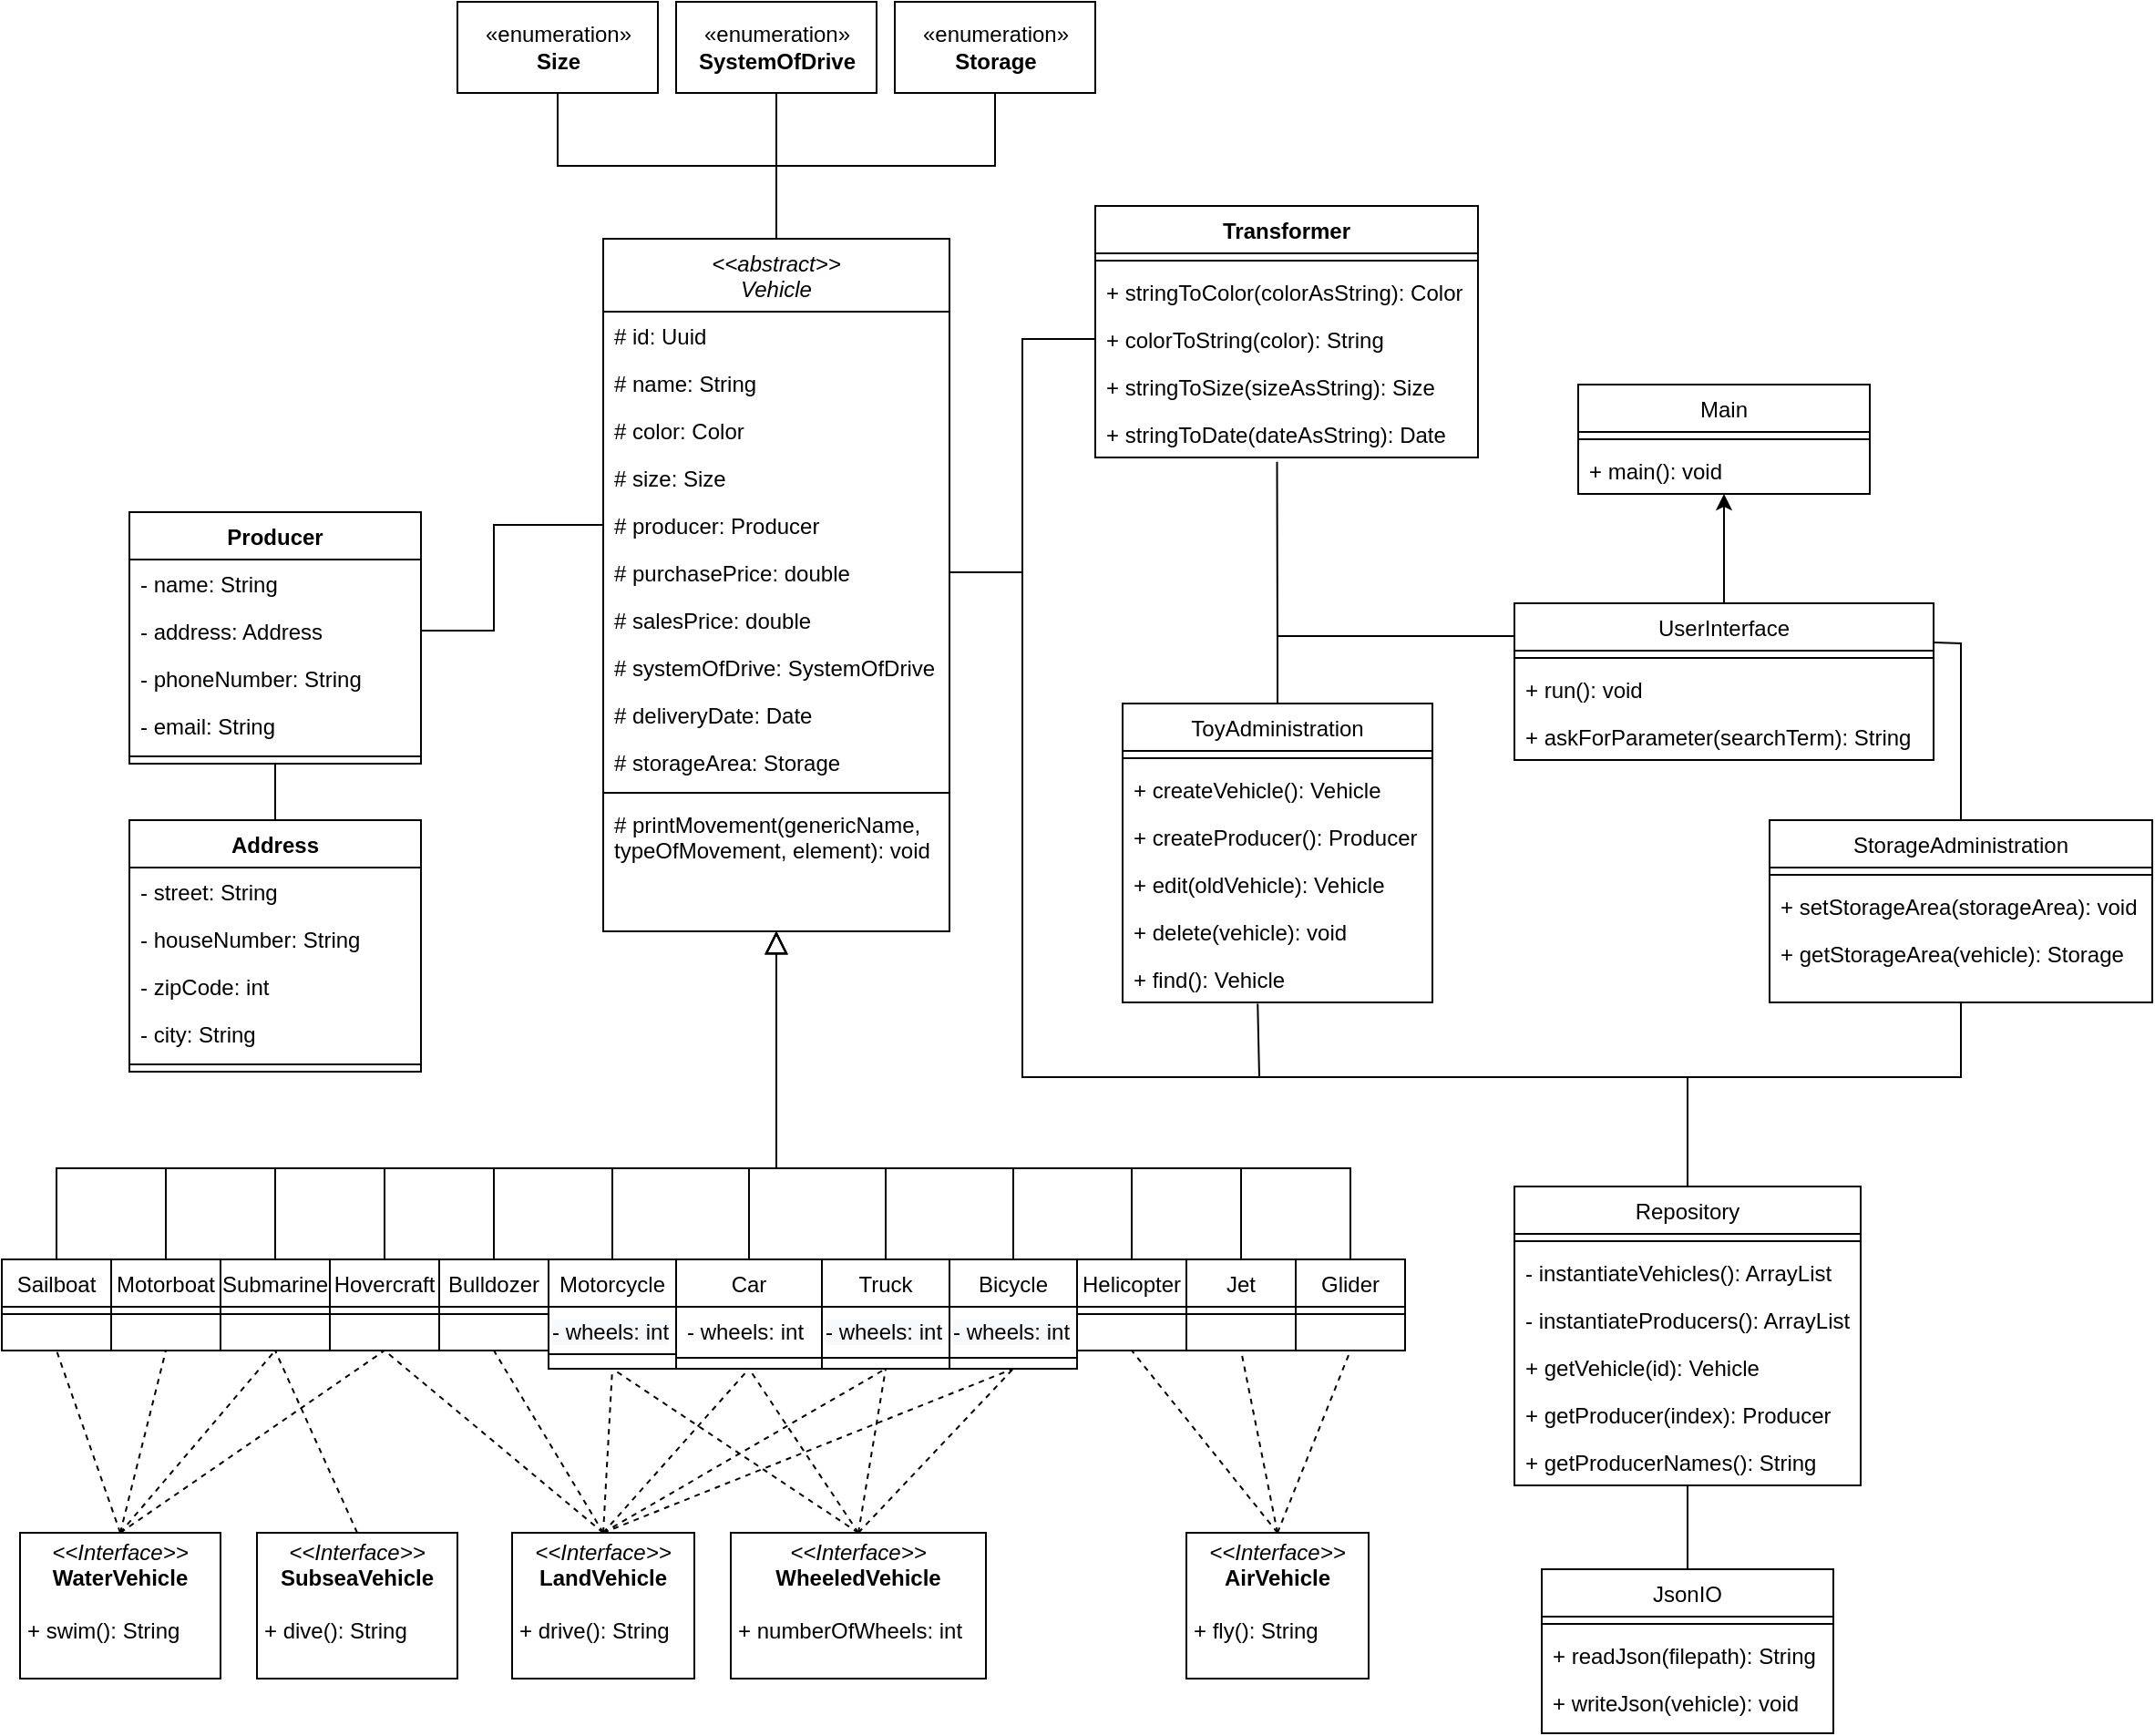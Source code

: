 <mxfile version="20.3.0" type="device"><diagram id="C5RBs43oDa-KdzZeNtuy" name="Page-1"><mxGraphModel dx="1598" dy="1638" grid="1" gridSize="10" guides="1" tooltips="1" connect="1" arrows="1" fold="1" page="1" pageScale="1" pageWidth="1169" pageHeight="827" background="none" math="0" shadow="0"><root><mxCell id="WIyWlLk6GJQsqaUBKTNV-0"/><mxCell id="WIyWlLk6GJQsqaUBKTNV-1" parent="WIyWlLk6GJQsqaUBKTNV-0"/><mxCell id="zkfFHV4jXpPFQw0GAbJ--0" value="&lt;&lt;abstract&gt;&gt;&#10;Vehicle" style="swimlane;fontStyle=2;align=center;verticalAlign=top;childLayout=stackLayout;horizontal=1;startSize=40;horizontalStack=0;resizeParent=1;resizeLast=0;collapsible=1;marginBottom=0;rounded=0;shadow=0;strokeWidth=1;" parent="WIyWlLk6GJQsqaUBKTNV-1" vertex="1"><mxGeometry x="330" y="-120" width="190" height="380" as="geometry"><mxRectangle x="230" y="140" width="160" height="26" as="alternateBounds"/></mxGeometry></mxCell><mxCell id="zkfFHV4jXpPFQw0GAbJ--1" value="# id: Uuid" style="text;align=left;verticalAlign=top;spacingLeft=4;spacingRight=4;overflow=hidden;rotatable=0;points=[[0,0.5],[1,0.5]];portConstraint=eastwest;" parent="zkfFHV4jXpPFQw0GAbJ--0" vertex="1"><mxGeometry y="40" width="190" height="26" as="geometry"/></mxCell><mxCell id="zkfFHV4jXpPFQw0GAbJ--2" value="# name: String" style="text;align=left;verticalAlign=top;spacingLeft=4;spacingRight=4;overflow=hidden;rotatable=0;points=[[0,0.5],[1,0.5]];portConstraint=eastwest;rounded=0;shadow=0;html=0;" parent="zkfFHV4jXpPFQw0GAbJ--0" vertex="1"><mxGeometry y="66" width="190" height="26" as="geometry"/></mxCell><mxCell id="zkfFHV4jXpPFQw0GAbJ--3" value="# color: Color" style="text;align=left;verticalAlign=top;spacingLeft=4;spacingRight=4;overflow=hidden;rotatable=0;points=[[0,0.5],[1,0.5]];portConstraint=eastwest;rounded=0;shadow=0;html=0;" parent="zkfFHV4jXpPFQw0GAbJ--0" vertex="1"><mxGeometry y="92" width="190" height="26" as="geometry"/></mxCell><mxCell id="8OwwQcDGxxuHu0aGIDYA-7" value="# size: Size" style="text;align=left;verticalAlign=top;spacingLeft=4;spacingRight=4;overflow=hidden;rotatable=0;points=[[0,0.5],[1,0.5]];portConstraint=eastwest;rounded=0;shadow=0;html=0;" parent="zkfFHV4jXpPFQw0GAbJ--0" vertex="1"><mxGeometry y="118" width="190" height="26" as="geometry"/></mxCell><mxCell id="8OwwQcDGxxuHu0aGIDYA-8" value="# producer: Producer" style="text;align=left;verticalAlign=top;spacingLeft=4;spacingRight=4;overflow=hidden;rotatable=0;points=[[0,0.5],[1,0.5]];portConstraint=eastwest;rounded=0;shadow=0;html=0;" parent="zkfFHV4jXpPFQw0GAbJ--0" vertex="1"><mxGeometry y="144" width="190" height="26" as="geometry"/></mxCell><mxCell id="8OwwQcDGxxuHu0aGIDYA-9" value="# purchasePrice: double" style="text;align=left;verticalAlign=top;spacingLeft=4;spacingRight=4;overflow=hidden;rotatable=0;points=[[0,0.5],[1,0.5]];portConstraint=eastwest;rounded=0;shadow=0;html=0;" parent="zkfFHV4jXpPFQw0GAbJ--0" vertex="1"><mxGeometry y="170" width="190" height="26" as="geometry"/></mxCell><mxCell id="8OwwQcDGxxuHu0aGIDYA-0" value="# salesPrice: double" style="text;align=left;verticalAlign=top;spacingLeft=4;spacingRight=4;overflow=hidden;rotatable=0;points=[[0,0.5],[1,0.5]];portConstraint=eastwest;rounded=0;shadow=0;html=0;" parent="zkfFHV4jXpPFQw0GAbJ--0" vertex="1"><mxGeometry y="196" width="190" height="26" as="geometry"/></mxCell><mxCell id="8OwwQcDGxxuHu0aGIDYA-11" value="# systemOfDrive: SystemOfDrive" style="text;align=left;verticalAlign=top;spacingLeft=4;spacingRight=4;overflow=hidden;rotatable=0;points=[[0,0.5],[1,0.5]];portConstraint=eastwest;rounded=0;shadow=0;html=0;" parent="zkfFHV4jXpPFQw0GAbJ--0" vertex="1"><mxGeometry y="222" width="190" height="26" as="geometry"/></mxCell><mxCell id="8OwwQcDGxxuHu0aGIDYA-10" value="# deliveryDate: Date" style="text;align=left;verticalAlign=top;spacingLeft=4;spacingRight=4;overflow=hidden;rotatable=0;points=[[0,0.5],[1,0.5]];portConstraint=eastwest;rounded=0;shadow=0;html=0;" parent="zkfFHV4jXpPFQw0GAbJ--0" vertex="1"><mxGeometry y="248" width="190" height="26" as="geometry"/></mxCell><mxCell id="8OwwQcDGxxuHu0aGIDYA-12" value="# storageArea: Storage" style="text;align=left;verticalAlign=top;spacingLeft=4;spacingRight=4;overflow=hidden;rotatable=0;points=[[0,0.5],[1,0.5]];portConstraint=eastwest;rounded=0;shadow=0;html=0;" parent="zkfFHV4jXpPFQw0GAbJ--0" vertex="1"><mxGeometry y="274" width="190" height="26" as="geometry"/></mxCell><mxCell id="zkfFHV4jXpPFQw0GAbJ--4" value="" style="line;html=1;strokeWidth=1;align=left;verticalAlign=middle;spacingTop=-1;spacingLeft=3;spacingRight=3;rotatable=0;labelPosition=right;points=[];portConstraint=eastwest;" parent="zkfFHV4jXpPFQw0GAbJ--0" vertex="1"><mxGeometry y="300" width="190" height="8" as="geometry"/></mxCell><mxCell id="8OwwQcDGxxuHu0aGIDYA-20" value="# printMovement(genericName, &#10;typeOfMovement, element): void" style="text;align=left;verticalAlign=top;spacingLeft=4;spacingRight=4;overflow=hidden;rotatable=0;points=[[0,0.5],[1,0.5]];portConstraint=eastwest;" parent="zkfFHV4jXpPFQw0GAbJ--0" vertex="1"><mxGeometry y="308" width="190" height="42" as="geometry"/></mxCell><mxCell id="zkfFHV4jXpPFQw0GAbJ--6" value="Sailboat" style="swimlane;fontStyle=0;align=center;verticalAlign=top;childLayout=stackLayout;horizontal=1;startSize=26;horizontalStack=0;resizeParent=1;resizeLast=0;collapsible=1;marginBottom=0;rounded=0;shadow=0;strokeWidth=1;" parent="WIyWlLk6GJQsqaUBKTNV-1" vertex="1"><mxGeometry y="440" width="60" height="50" as="geometry"><mxRectangle x="130" y="380" width="160" height="26" as="alternateBounds"/></mxGeometry></mxCell><mxCell id="zkfFHV4jXpPFQw0GAbJ--9" value="" style="line;html=1;strokeWidth=1;align=left;verticalAlign=middle;spacingTop=-1;spacingLeft=3;spacingRight=3;rotatable=0;labelPosition=right;points=[];portConstraint=eastwest;" parent="zkfFHV4jXpPFQw0GAbJ--6" vertex="1"><mxGeometry y="26" width="60" height="8" as="geometry"/></mxCell><mxCell id="zkfFHV4jXpPFQw0GAbJ--12" value="" style="endArrow=block;endSize=10;endFill=0;shadow=0;strokeWidth=1;rounded=0;edgeStyle=elbowEdgeStyle;elbow=vertical;entryX=0.5;entryY=1;entryDx=0;entryDy=0;" parent="WIyWlLk6GJQsqaUBKTNV-1" source="zkfFHV4jXpPFQw0GAbJ--6" target="zkfFHV4jXpPFQw0GAbJ--0" edge="1"><mxGeometry width="160" relative="1" as="geometry"><mxPoint x="200" y="203" as="sourcePoint"/><mxPoint x="200" y="203" as="targetPoint"/><Array as="points"><mxPoint x="410" y="390"/></Array></mxGeometry></mxCell><mxCell id="zkfFHV4jXpPFQw0GAbJ--13" value="Bulldozer" style="swimlane;fontStyle=0;align=center;verticalAlign=top;childLayout=stackLayout;horizontal=1;startSize=26;horizontalStack=0;resizeParent=1;resizeLast=0;collapsible=1;marginBottom=0;rounded=0;shadow=0;strokeWidth=1;" parent="WIyWlLk6GJQsqaUBKTNV-1" vertex="1"><mxGeometry x="240" y="440" width="60" height="50" as="geometry"><mxRectangle x="340" y="380" width="170" height="26" as="alternateBounds"/></mxGeometry></mxCell><mxCell id="zkfFHV4jXpPFQw0GAbJ--15" value="" style="line;html=1;strokeWidth=1;align=left;verticalAlign=middle;spacingTop=-1;spacingLeft=3;spacingRight=3;rotatable=0;labelPosition=right;points=[];portConstraint=eastwest;" parent="zkfFHV4jXpPFQw0GAbJ--13" vertex="1"><mxGeometry y="26" width="60" height="8" as="geometry"/></mxCell><mxCell id="zkfFHV4jXpPFQw0GAbJ--16" value="" style="endArrow=block;endSize=10;endFill=0;shadow=0;strokeWidth=1;rounded=0;edgeStyle=elbowEdgeStyle;elbow=vertical;entryX=0.5;entryY=1;entryDx=0;entryDy=0;" parent="WIyWlLk6GJQsqaUBKTNV-1" source="zkfFHV4jXpPFQw0GAbJ--13" target="zkfFHV4jXpPFQw0GAbJ--0" edge="1"><mxGeometry width="160" relative="1" as="geometry"><mxPoint x="210" y="373" as="sourcePoint"/><mxPoint x="310" y="271" as="targetPoint"/><Array as="points"><mxPoint x="350" y="390"/></Array></mxGeometry></mxCell><mxCell id="8OwwQcDGxxuHu0aGIDYA-53" style="edgeStyle=orthogonalEdgeStyle;rounded=0;orthogonalLoop=1;jettySize=auto;html=1;exitX=0.5;exitY=0;exitDx=0;exitDy=0;entryX=0.5;entryY=1;entryDx=0;entryDy=0;" parent="WIyWlLk6GJQsqaUBKTNV-1" source="zkfFHV4jXpPFQw0GAbJ--17" target="8OwwQcDGxxuHu0aGIDYA-50" edge="1"><mxGeometry relative="1" as="geometry"/></mxCell><mxCell id="zkfFHV4jXpPFQw0GAbJ--17" value="UserInterface" style="swimlane;fontStyle=0;align=center;verticalAlign=top;childLayout=stackLayout;horizontal=1;startSize=26;horizontalStack=0;resizeParent=1;resizeLast=0;collapsible=1;marginBottom=0;rounded=0;shadow=0;strokeWidth=1;" parent="WIyWlLk6GJQsqaUBKTNV-1" vertex="1"><mxGeometry x="830" y="80" width="230" height="86" as="geometry"><mxRectangle x="550" y="140" width="160" height="26" as="alternateBounds"/></mxGeometry></mxCell><mxCell id="zkfFHV4jXpPFQw0GAbJ--23" value="" style="line;html=1;strokeWidth=1;align=left;verticalAlign=middle;spacingTop=-1;spacingLeft=3;spacingRight=3;rotatable=0;labelPosition=right;points=[];portConstraint=eastwest;" parent="zkfFHV4jXpPFQw0GAbJ--17" vertex="1"><mxGeometry y="26" width="230" height="8" as="geometry"/></mxCell><mxCell id="zkfFHV4jXpPFQw0GAbJ--24" value="+ run(): void" style="text;align=left;verticalAlign=top;spacingLeft=4;spacingRight=4;overflow=hidden;rotatable=0;points=[[0,0.5],[1,0.5]];portConstraint=eastwest;" parent="zkfFHV4jXpPFQw0GAbJ--17" vertex="1"><mxGeometry y="34" width="230" height="26" as="geometry"/></mxCell><mxCell id="tsIYoBF6M5e3HYt9Epcb-39" value="+ askForParameter(searchTerm): String" style="text;align=left;verticalAlign=top;spacingLeft=4;spacingRight=4;overflow=hidden;rotatable=0;points=[[0,0.5],[1,0.5]];portConstraint=eastwest;" vertex="1" parent="zkfFHV4jXpPFQw0GAbJ--17"><mxGeometry y="60" width="230" height="26" as="geometry"/></mxCell><mxCell id="8OwwQcDGxxuHu0aGIDYA-1" value="Helicopter" style="swimlane;fontStyle=0;align=center;verticalAlign=top;childLayout=stackLayout;horizontal=1;startSize=26;horizontalStack=0;resizeParent=1;resizeLast=0;collapsible=1;marginBottom=0;rounded=0;shadow=0;strokeWidth=1;" parent="WIyWlLk6GJQsqaUBKTNV-1" vertex="1"><mxGeometry x="590" y="440" width="60" height="50" as="geometry"><mxRectangle x="340" y="380" width="170" height="26" as="alternateBounds"/></mxGeometry></mxCell><mxCell id="8OwwQcDGxxuHu0aGIDYA-3" value="" style="line;html=1;strokeWidth=1;align=left;verticalAlign=middle;spacingTop=-1;spacingLeft=3;spacingRight=3;rotatable=0;labelPosition=right;points=[];portConstraint=eastwest;" parent="8OwwQcDGxxuHu0aGIDYA-1" vertex="1"><mxGeometry y="26" width="60" height="8" as="geometry"/></mxCell><mxCell id="8OwwQcDGxxuHu0aGIDYA-4" value="" style="endArrow=block;endSize=10;endFill=0;shadow=0;strokeWidth=1;rounded=0;edgeStyle=elbowEdgeStyle;elbow=vertical;exitX=0.5;exitY=0;exitDx=0;exitDy=0;entryX=0.5;entryY=1;entryDx=0;entryDy=0;" parent="WIyWlLk6GJQsqaUBKTNV-1" source="8OwwQcDGxxuHu0aGIDYA-1" target="zkfFHV4jXpPFQw0GAbJ--0" edge="1"><mxGeometry width="160" relative="1" as="geometry"><mxPoint x="320" y="354" as="sourcePoint"/><mxPoint x="520" y="310" as="targetPoint"/><Array as="points"><mxPoint x="530" y="390"/><mxPoint x="510" y="340"/><mxPoint x="410" y="340"/></Array></mxGeometry></mxCell><mxCell id="8OwwQcDGxxuHu0aGIDYA-25" value="ToyAdministration" style="swimlane;fontStyle=0;align=center;verticalAlign=top;childLayout=stackLayout;horizontal=1;startSize=26;horizontalStack=0;resizeParent=1;resizeLast=0;collapsible=1;marginBottom=0;rounded=0;shadow=0;strokeWidth=1;" parent="WIyWlLk6GJQsqaUBKTNV-1" vertex="1"><mxGeometry x="615" y="135" width="170" height="164" as="geometry"><mxRectangle x="550" y="140" width="160" height="26" as="alternateBounds"/></mxGeometry></mxCell><mxCell id="8OwwQcDGxxuHu0aGIDYA-26" value="" style="line;html=1;strokeWidth=1;align=left;verticalAlign=middle;spacingTop=-1;spacingLeft=3;spacingRight=3;rotatable=0;labelPosition=right;points=[];portConstraint=eastwest;" parent="8OwwQcDGxxuHu0aGIDYA-25" vertex="1"><mxGeometry y="26" width="170" height="8" as="geometry"/></mxCell><mxCell id="8OwwQcDGxxuHu0aGIDYA-27" value="+ createVehicle(): Vehicle" style="text;align=left;verticalAlign=top;spacingLeft=4;spacingRight=4;overflow=hidden;rotatable=0;points=[[0,0.5],[1,0.5]];portConstraint=eastwest;" parent="8OwwQcDGxxuHu0aGIDYA-25" vertex="1"><mxGeometry y="34" width="170" height="26" as="geometry"/></mxCell><mxCell id="tsIYoBF6M5e3HYt9Epcb-20" value="+ createProducer(): Producer" style="text;align=left;verticalAlign=top;spacingLeft=4;spacingRight=4;overflow=hidden;rotatable=0;points=[[0,0.5],[1,0.5]];portConstraint=eastwest;" vertex="1" parent="8OwwQcDGxxuHu0aGIDYA-25"><mxGeometry y="60" width="170" height="26" as="geometry"/></mxCell><mxCell id="8OwwQcDGxxuHu0aGIDYA-31" value="+ edit(oldVehicle): Vehicle" style="text;align=left;verticalAlign=top;spacingLeft=4;spacingRight=4;overflow=hidden;rotatable=0;points=[[0,0.5],[1,0.5]];portConstraint=eastwest;" parent="8OwwQcDGxxuHu0aGIDYA-25" vertex="1"><mxGeometry y="86" width="170" height="26" as="geometry"/></mxCell><mxCell id="8OwwQcDGxxuHu0aGIDYA-32" value="+ delete(vehicle): void" style="text;align=left;verticalAlign=top;spacingLeft=4;spacingRight=4;overflow=hidden;rotatable=0;points=[[0,0.5],[1,0.5]];portConstraint=eastwest;" parent="8OwwQcDGxxuHu0aGIDYA-25" vertex="1"><mxGeometry y="112" width="170" height="26" as="geometry"/></mxCell><mxCell id="8OwwQcDGxxuHu0aGIDYA-33" value="+ find(): Vehicle" style="text;align=left;verticalAlign=top;spacingLeft=4;spacingRight=4;overflow=hidden;rotatable=0;points=[[0,0.5],[1,0.5]];portConstraint=eastwest;" parent="8OwwQcDGxxuHu0aGIDYA-25" vertex="1"><mxGeometry y="138" width="170" height="26" as="geometry"/></mxCell><mxCell id="8OwwQcDGxxuHu0aGIDYA-28" value="StorageAdministration" style="swimlane;fontStyle=0;align=center;verticalAlign=top;childLayout=stackLayout;horizontal=1;startSize=26;horizontalStack=0;resizeParent=1;resizeLast=0;collapsible=1;marginBottom=0;rounded=0;shadow=0;strokeWidth=1;" parent="WIyWlLk6GJQsqaUBKTNV-1" vertex="1"><mxGeometry x="970" y="199" width="210" height="100" as="geometry"><mxRectangle x="550" y="140" width="160" height="26" as="alternateBounds"/></mxGeometry></mxCell><mxCell id="8OwwQcDGxxuHu0aGIDYA-29" value="" style="line;html=1;strokeWidth=1;align=left;verticalAlign=middle;spacingTop=-1;spacingLeft=3;spacingRight=3;rotatable=0;labelPosition=right;points=[];portConstraint=eastwest;" parent="8OwwQcDGxxuHu0aGIDYA-28" vertex="1"><mxGeometry y="26" width="210" height="8" as="geometry"/></mxCell><mxCell id="8OwwQcDGxxuHu0aGIDYA-30" value="+ setStorageArea(storageArea): void" style="text;align=left;verticalAlign=top;spacingLeft=4;spacingRight=4;overflow=hidden;rotatable=0;points=[[0,0.5],[1,0.5]];portConstraint=eastwest;" parent="8OwwQcDGxxuHu0aGIDYA-28" vertex="1"><mxGeometry y="34" width="210" height="26" as="geometry"/></mxCell><mxCell id="8OwwQcDGxxuHu0aGIDYA-34" value="+ getStorageArea(vehicle): Storage" style="text;align=left;verticalAlign=top;spacingLeft=4;spacingRight=4;overflow=hidden;rotatable=0;points=[[0,0.5],[1,0.5]];portConstraint=eastwest;" parent="8OwwQcDGxxuHu0aGIDYA-28" vertex="1"><mxGeometry y="60" width="210" height="26" as="geometry"/></mxCell><mxCell id="8OwwQcDGxxuHu0aGIDYA-35" value="" style="endArrow=none;html=1;rounded=0;exitX=0.5;exitY=0;exitDx=0;exitDy=0;" parent="WIyWlLk6GJQsqaUBKTNV-1" source="8OwwQcDGxxuHu0aGIDYA-25" edge="1"><mxGeometry width="50" height="50" relative="1" as="geometry"><mxPoint x="710" y="100" as="sourcePoint"/><mxPoint x="830" y="98" as="targetPoint"/><Array as="points"><mxPoint x="700" y="98"/><mxPoint x="760" y="98"/></Array></mxGeometry></mxCell><mxCell id="8OwwQcDGxxuHu0aGIDYA-36" value="" style="endArrow=none;html=1;rounded=0;exitX=1;exitY=0.25;exitDx=0;exitDy=0;entryX=0.5;entryY=0;entryDx=0;entryDy=0;" parent="WIyWlLk6GJQsqaUBKTNV-1" source="zkfFHV4jXpPFQw0GAbJ--17" target="8OwwQcDGxxuHu0aGIDYA-28" edge="1"><mxGeometry width="50" height="50" relative="1" as="geometry"><mxPoint x="1020" y="80" as="sourcePoint"/><mxPoint x="1070" y="40" as="targetPoint"/><Array as="points"><mxPoint x="1075" y="102"/></Array></mxGeometry></mxCell><mxCell id="8OwwQcDGxxuHu0aGIDYA-37" value="" style="endArrow=none;html=1;rounded=0;entryX=0.436;entryY=1.03;entryDx=0;entryDy=0;entryPerimeter=0;exitX=1;exitY=0.5;exitDx=0;exitDy=0;" parent="WIyWlLk6GJQsqaUBKTNV-1" source="8OwwQcDGxxuHu0aGIDYA-9" target="8OwwQcDGxxuHu0aGIDYA-33" edge="1"><mxGeometry width="50" height="50" relative="1" as="geometry"><mxPoint x="560" y="340" as="sourcePoint"/><mxPoint x="700" y="330" as="targetPoint"/><Array as="points"><mxPoint x="560" y="63"/><mxPoint x="560" y="200"/><mxPoint x="560" y="340"/><mxPoint x="690" y="340"/></Array></mxGeometry></mxCell><mxCell id="8OwwQcDGxxuHu0aGIDYA-38" value="" style="endArrow=none;html=1;rounded=0;entryX=0.5;entryY=1;entryDx=0;entryDy=0;" parent="WIyWlLk6GJQsqaUBKTNV-1" target="8OwwQcDGxxuHu0aGIDYA-28" edge="1"><mxGeometry width="50" height="50" relative="1" as="geometry"><mxPoint x="690" y="340" as="sourcePoint"/><mxPoint x="1030" y="300" as="targetPoint"/><Array as="points"><mxPoint x="1075" y="340"/></Array></mxGeometry></mxCell><mxCell id="8OwwQcDGxxuHu0aGIDYA-39" value="JsonIO" style="swimlane;fontStyle=0;align=center;verticalAlign=top;childLayout=stackLayout;horizontal=1;startSize=26;horizontalStack=0;resizeParent=1;resizeLast=0;collapsible=1;marginBottom=0;rounded=0;shadow=0;strokeWidth=1;" parent="WIyWlLk6GJQsqaUBKTNV-1" vertex="1"><mxGeometry x="845" y="610" width="160" height="90" as="geometry"><mxRectangle x="550" y="140" width="160" height="26" as="alternateBounds"/></mxGeometry></mxCell><mxCell id="8OwwQcDGxxuHu0aGIDYA-40" value="" style="line;html=1;strokeWidth=1;align=left;verticalAlign=middle;spacingTop=-1;spacingLeft=3;spacingRight=3;rotatable=0;labelPosition=right;points=[];portConstraint=eastwest;" parent="8OwwQcDGxxuHu0aGIDYA-39" vertex="1"><mxGeometry y="26" width="160" height="8" as="geometry"/></mxCell><mxCell id="8OwwQcDGxxuHu0aGIDYA-41" value="+ readJson(filepath): String" style="text;align=left;verticalAlign=top;spacingLeft=4;spacingRight=4;overflow=hidden;rotatable=0;points=[[0,0.5],[1,0.5]];portConstraint=eastwest;" parent="8OwwQcDGxxuHu0aGIDYA-39" vertex="1"><mxGeometry y="34" width="160" height="26" as="geometry"/></mxCell><mxCell id="8OwwQcDGxxuHu0aGIDYA-42" value="+ writeJson(vehicle): void" style="text;align=left;verticalAlign=top;spacingLeft=4;spacingRight=4;overflow=hidden;rotatable=0;points=[[0,0.5],[1,0.5]];portConstraint=eastwest;" parent="8OwwQcDGxxuHu0aGIDYA-39" vertex="1"><mxGeometry y="60" width="160" height="26" as="geometry"/></mxCell><mxCell id="8OwwQcDGxxuHu0aGIDYA-46" value="Repository" style="swimlane;fontStyle=0;align=center;verticalAlign=top;childLayout=stackLayout;horizontal=1;startSize=26;horizontalStack=0;resizeParent=1;resizeLast=0;collapsible=1;marginBottom=0;rounded=0;shadow=0;strokeWidth=1;" parent="WIyWlLk6GJQsqaUBKTNV-1" vertex="1"><mxGeometry x="830" y="400" width="190" height="164" as="geometry"><mxRectangle x="550" y="140" width="160" height="26" as="alternateBounds"/></mxGeometry></mxCell><mxCell id="8OwwQcDGxxuHu0aGIDYA-47" value="" style="line;html=1;strokeWidth=1;align=left;verticalAlign=middle;spacingTop=-1;spacingLeft=3;spacingRight=3;rotatable=0;labelPosition=right;points=[];portConstraint=eastwest;" parent="8OwwQcDGxxuHu0aGIDYA-46" vertex="1"><mxGeometry y="26" width="190" height="8" as="geometry"/></mxCell><mxCell id="8OwwQcDGxxuHu0aGIDYA-48" value="- instantiateVehicles(): ArrayList" style="text;align=left;verticalAlign=top;spacingLeft=4;spacingRight=4;overflow=hidden;rotatable=0;points=[[0,0.5],[1,0.5]];portConstraint=eastwest;" parent="8OwwQcDGxxuHu0aGIDYA-46" vertex="1"><mxGeometry y="34" width="190" height="26" as="geometry"/></mxCell><mxCell id="8OwwQcDGxxuHu0aGIDYA-49" value="- instantiateProducers(): ArrayList" style="text;align=left;verticalAlign=top;spacingLeft=4;spacingRight=4;overflow=hidden;rotatable=0;points=[[0,0.5],[1,0.5]];portConstraint=eastwest;" parent="8OwwQcDGxxuHu0aGIDYA-46" vertex="1"><mxGeometry y="60" width="190" height="26" as="geometry"/></mxCell><mxCell id="tsIYoBF6M5e3HYt9Epcb-42" value="+ getVehicle(id): Vehicle" style="text;align=left;verticalAlign=top;spacingLeft=4;spacingRight=4;overflow=hidden;rotatable=0;points=[[0,0.5],[1,0.5]];portConstraint=eastwest;" vertex="1" parent="8OwwQcDGxxuHu0aGIDYA-46"><mxGeometry y="86" width="190" height="26" as="geometry"/></mxCell><mxCell id="tsIYoBF6M5e3HYt9Epcb-41" value="+ getProducer(index): Producer" style="text;align=left;verticalAlign=top;spacingLeft=4;spacingRight=4;overflow=hidden;rotatable=0;points=[[0,0.5],[1,0.5]];portConstraint=eastwest;" vertex="1" parent="8OwwQcDGxxuHu0aGIDYA-46"><mxGeometry y="112" width="190" height="26" as="geometry"/></mxCell><mxCell id="tsIYoBF6M5e3HYt9Epcb-43" value="+ getProducerNames(): String" style="text;align=left;verticalAlign=top;spacingLeft=4;spacingRight=4;overflow=hidden;rotatable=0;points=[[0,0.5],[1,0.5]];portConstraint=eastwest;" vertex="1" parent="8OwwQcDGxxuHu0aGIDYA-46"><mxGeometry y="138" width="190" height="26" as="geometry"/></mxCell><mxCell id="8OwwQcDGxxuHu0aGIDYA-50" value="Main" style="swimlane;fontStyle=0;align=center;verticalAlign=top;childLayout=stackLayout;horizontal=1;startSize=26;horizontalStack=0;resizeParent=1;resizeLast=0;collapsible=1;marginBottom=0;rounded=0;shadow=0;strokeWidth=1;" parent="WIyWlLk6GJQsqaUBKTNV-1" vertex="1"><mxGeometry x="865" y="-40" width="160" height="60" as="geometry"><mxRectangle x="550" y="140" width="160" height="26" as="alternateBounds"/></mxGeometry></mxCell><mxCell id="8OwwQcDGxxuHu0aGIDYA-51" value="" style="line;html=1;strokeWidth=1;align=left;verticalAlign=middle;spacingTop=-1;spacingLeft=3;spacingRight=3;rotatable=0;labelPosition=right;points=[];portConstraint=eastwest;" parent="8OwwQcDGxxuHu0aGIDYA-50" vertex="1"><mxGeometry y="26" width="160" height="8" as="geometry"/></mxCell><mxCell id="8OwwQcDGxxuHu0aGIDYA-52" value="+ main(): void" style="text;align=left;verticalAlign=top;spacingLeft=4;spacingRight=4;overflow=hidden;rotatable=0;points=[[0,0.5],[1,0.5]];portConstraint=eastwest;" parent="8OwwQcDGxxuHu0aGIDYA-50" vertex="1"><mxGeometry y="34" width="160" height="26" as="geometry"/></mxCell><mxCell id="8OwwQcDGxxuHu0aGIDYA-54" value="" style="endArrow=none;html=1;rounded=0;exitX=0.5;exitY=0;exitDx=0;exitDy=0;entryX=0.5;entryY=1;entryDx=0;entryDy=0;" parent="WIyWlLk6GJQsqaUBKTNV-1" source="8OwwQcDGxxuHu0aGIDYA-39" target="8OwwQcDGxxuHu0aGIDYA-46" edge="1"><mxGeometry width="50" height="50" relative="1" as="geometry"><mxPoint x="919.44" y="554" as="sourcePoint"/><mxPoint x="920" y="510" as="targetPoint"/><Array as="points"/></mxGeometry></mxCell><mxCell id="8OwwQcDGxxuHu0aGIDYA-55" value="" style="endArrow=none;html=1;rounded=0;exitX=0.5;exitY=0;exitDx=0;exitDy=0;" parent="WIyWlLk6GJQsqaUBKTNV-1" source="8OwwQcDGxxuHu0aGIDYA-46" edge="1"><mxGeometry width="50" height="50" relative="1" as="geometry"><mxPoint x="924.69" y="406" as="sourcePoint"/><mxPoint x="925" y="340" as="targetPoint"/><Array as="points"/></mxGeometry></mxCell><mxCell id="I6MxfK9byybPwFZ5vAYQ-0" value="&lt;p style=&quot;margin:0px;margin-top:4px;text-align:center;&quot;&gt;&lt;i&gt;&amp;lt;&amp;lt;Interface&amp;gt;&amp;gt;&lt;/i&gt;&lt;br&gt;&lt;b&gt;WaterVehicle&lt;/b&gt;&lt;/p&gt;&lt;p style=&quot;margin:0px;margin-left:4px;&quot;&gt;&lt;br&gt;&lt;/p&gt;&lt;p style=&quot;margin:0px;margin-left:4px;&quot;&gt;+ swim(): String&lt;br&gt;&lt;/p&gt;" style="verticalAlign=top;align=left;overflow=fill;fontSize=12;fontFamily=Helvetica;html=1;" parent="WIyWlLk6GJQsqaUBKTNV-1" vertex="1"><mxGeometry x="10" y="590" width="110" height="80" as="geometry"/></mxCell><mxCell id="I6MxfK9byybPwFZ5vAYQ-1" value="Motorboat" style="swimlane;fontStyle=0;align=center;verticalAlign=top;childLayout=stackLayout;horizontal=1;startSize=26;horizontalStack=0;resizeParent=1;resizeLast=0;collapsible=1;marginBottom=0;rounded=0;shadow=0;strokeWidth=1;" parent="WIyWlLk6GJQsqaUBKTNV-1" vertex="1"><mxGeometry x="60" y="440" width="60" height="50" as="geometry"><mxRectangle x="130" y="380" width="160" height="26" as="alternateBounds"/></mxGeometry></mxCell><mxCell id="I6MxfK9byybPwFZ5vAYQ-2" value="" style="line;html=1;strokeWidth=1;align=left;verticalAlign=middle;spacingTop=-1;spacingLeft=3;spacingRight=3;rotatable=0;labelPosition=right;points=[];portConstraint=eastwest;" parent="I6MxfK9byybPwFZ5vAYQ-1" vertex="1"><mxGeometry y="26" width="60" height="8" as="geometry"/></mxCell><mxCell id="I6MxfK9byybPwFZ5vAYQ-3" value="Submarine" style="swimlane;fontStyle=0;align=center;verticalAlign=top;childLayout=stackLayout;horizontal=1;startSize=26;horizontalStack=0;resizeParent=1;resizeLast=0;collapsible=1;marginBottom=0;rounded=0;shadow=0;strokeWidth=1;" parent="WIyWlLk6GJQsqaUBKTNV-1" vertex="1"><mxGeometry x="120" y="440" width="60" height="50" as="geometry"><mxRectangle x="120" y="440" width="160" height="26" as="alternateBounds"/></mxGeometry></mxCell><mxCell id="I6MxfK9byybPwFZ5vAYQ-4" value="" style="line;html=1;strokeWidth=1;align=left;verticalAlign=middle;spacingTop=-1;spacingLeft=3;spacingRight=3;rotatable=0;labelPosition=right;points=[];portConstraint=eastwest;" parent="I6MxfK9byybPwFZ5vAYQ-3" vertex="1"><mxGeometry y="26" width="60" height="8" as="geometry"/></mxCell><mxCell id="I6MxfK9byybPwFZ5vAYQ-7" value="Hovercraft" style="swimlane;fontStyle=0;align=center;verticalAlign=top;childLayout=stackLayout;horizontal=1;startSize=26;horizontalStack=0;resizeParent=1;resizeLast=0;collapsible=1;marginBottom=0;rounded=0;shadow=0;strokeWidth=1;" parent="WIyWlLk6GJQsqaUBKTNV-1" vertex="1"><mxGeometry x="180" y="440" width="60" height="50" as="geometry"><mxRectangle x="120" y="440" width="160" height="26" as="alternateBounds"/></mxGeometry></mxCell><mxCell id="I6MxfK9byybPwFZ5vAYQ-8" value="" style="line;html=1;strokeWidth=1;align=left;verticalAlign=middle;spacingTop=-1;spacingLeft=3;spacingRight=3;rotatable=0;labelPosition=right;points=[];portConstraint=eastwest;" parent="I6MxfK9byybPwFZ5vAYQ-7" vertex="1"><mxGeometry y="26" width="60" height="8" as="geometry"/></mxCell><mxCell id="I6MxfK9byybPwFZ5vAYQ-12" value="&lt;p style=&quot;margin:0px;margin-top:4px;text-align:center;&quot;&gt;&lt;i&gt;&amp;lt;&amp;lt;Interface&amp;gt;&amp;gt;&lt;/i&gt;&lt;br&gt;&lt;b&gt;LandVehicle&lt;/b&gt;&lt;/p&gt;&lt;p style=&quot;margin:0px;margin-left:4px;&quot;&gt;&lt;br&gt;&lt;/p&gt;&lt;p style=&quot;margin:0px;margin-left:4px;&quot;&gt;+ drive(): String&lt;br&gt;&lt;/p&gt;" style="verticalAlign=top;align=left;overflow=fill;fontSize=12;fontFamily=Helvetica;html=1;" parent="WIyWlLk6GJQsqaUBKTNV-1" vertex="1"><mxGeometry x="280" y="590" width="100" height="80" as="geometry"/></mxCell><mxCell id="I6MxfK9byybPwFZ5vAYQ-14" value="Motorcycle" style="swimlane;fontStyle=0;align=center;verticalAlign=top;childLayout=stackLayout;horizontal=1;startSize=26;horizontalStack=0;resizeParent=1;resizeLast=0;collapsible=1;marginBottom=0;rounded=0;shadow=0;strokeWidth=1;" parent="WIyWlLk6GJQsqaUBKTNV-1" vertex="1"><mxGeometry x="300" y="440" width="70" height="60" as="geometry"><mxRectangle x="340" y="380" width="170" height="26" as="alternateBounds"/></mxGeometry></mxCell><mxCell id="tsIYoBF6M5e3HYt9Epcb-18" value="&lt;span style=&quot;color: rgb(0, 0, 0); font-family: Helvetica; font-size: 12px; font-style: normal; font-variant-ligatures: normal; font-variant-caps: normal; font-weight: 400; letter-spacing: normal; orphans: 2; text-align: left; text-indent: 0px; text-transform: none; widows: 2; word-spacing: 0px; -webkit-text-stroke-width: 0px; background-color: rgb(248, 249, 250); text-decoration-thickness: initial; text-decoration-style: initial; text-decoration-color: initial; float: none; display: inline !important;&quot;&gt;- wheels: int&lt;/span&gt;" style="text;whiteSpace=wrap;html=1;" vertex="1" parent="I6MxfK9byybPwFZ5vAYQ-14"><mxGeometry y="26" width="70" height="24" as="geometry"/></mxCell><mxCell id="I6MxfK9byybPwFZ5vAYQ-15" value="" style="line;html=1;strokeWidth=1;align=left;verticalAlign=middle;spacingTop=-1;spacingLeft=3;spacingRight=3;rotatable=0;labelPosition=right;points=[];portConstraint=eastwest;" parent="I6MxfK9byybPwFZ5vAYQ-14" vertex="1"><mxGeometry y="50" width="70" height="4" as="geometry"/></mxCell><mxCell id="I6MxfK9byybPwFZ5vAYQ-16" value="Truck" style="swimlane;fontStyle=0;align=center;verticalAlign=top;childLayout=stackLayout;horizontal=1;startSize=26;horizontalStack=0;resizeParent=1;resizeLast=0;collapsible=1;marginBottom=0;rounded=0;shadow=0;strokeWidth=1;" parent="WIyWlLk6GJQsqaUBKTNV-1" vertex="1"><mxGeometry x="450" y="440" width="70" height="60" as="geometry"><mxRectangle x="340" y="380" width="170" height="26" as="alternateBounds"/></mxGeometry></mxCell><mxCell id="tsIYoBF6M5e3HYt9Epcb-16" value="&lt;span style=&quot;color: rgb(0, 0, 0); font-family: Helvetica; font-size: 12px; font-style: normal; font-variant-ligatures: normal; font-variant-caps: normal; font-weight: 400; letter-spacing: normal; orphans: 2; text-align: left; text-indent: 0px; text-transform: none; widows: 2; word-spacing: 0px; -webkit-text-stroke-width: 0px; background-color: rgb(248, 249, 250); text-decoration-thickness: initial; text-decoration-style: initial; text-decoration-color: initial; float: none; display: inline !important;&quot;&gt;- wheels: int&lt;/span&gt;" style="text;whiteSpace=wrap;html=1;" vertex="1" parent="I6MxfK9byybPwFZ5vAYQ-16"><mxGeometry y="26" width="70" height="24" as="geometry"/></mxCell><mxCell id="I6MxfK9byybPwFZ5vAYQ-17" value="" style="line;html=1;strokeWidth=1;align=left;verticalAlign=middle;spacingTop=-1;spacingLeft=3;spacingRight=3;rotatable=0;labelPosition=right;points=[];portConstraint=eastwest;" parent="I6MxfK9byybPwFZ5vAYQ-16" vertex="1"><mxGeometry y="50" width="70" height="8" as="geometry"/></mxCell><mxCell id="I6MxfK9byybPwFZ5vAYQ-18" value="Car" style="swimlane;fontStyle=0;align=center;verticalAlign=top;childLayout=stackLayout;horizontal=1;startSize=26;horizontalStack=0;resizeParent=1;resizeLast=0;collapsible=1;marginBottom=0;rounded=0;shadow=0;strokeWidth=1;" parent="WIyWlLk6GJQsqaUBKTNV-1" vertex="1"><mxGeometry x="370" y="440" width="80" height="60" as="geometry"><mxRectangle x="340" y="380" width="170" height="26" as="alternateBounds"/></mxGeometry></mxCell><mxCell id="tsIYoBF6M5e3HYt9Epcb-15" value="- wheels: int" style="text;strokeColor=none;fillColor=none;align=left;verticalAlign=top;spacingLeft=4;spacingRight=4;overflow=hidden;rotatable=0;points=[[0,0.5],[1,0.5]];portConstraint=eastwest;" vertex="1" parent="I6MxfK9byybPwFZ5vAYQ-18"><mxGeometry y="26" width="80" height="24" as="geometry"/></mxCell><mxCell id="I6MxfK9byybPwFZ5vAYQ-19" value="" style="line;html=1;strokeWidth=1;align=left;verticalAlign=middle;spacingTop=-1;spacingLeft=3;spacingRight=3;rotatable=0;labelPosition=right;points=[];portConstraint=eastwest;" parent="I6MxfK9byybPwFZ5vAYQ-18" vertex="1"><mxGeometry y="50" width="80" height="8" as="geometry"/></mxCell><mxCell id="I6MxfK9byybPwFZ5vAYQ-20" value="Bicycle" style="swimlane;fontStyle=0;align=center;verticalAlign=top;childLayout=stackLayout;horizontal=1;startSize=26;horizontalStack=0;resizeParent=1;resizeLast=0;collapsible=1;marginBottom=0;rounded=0;shadow=0;strokeWidth=1;" parent="WIyWlLk6GJQsqaUBKTNV-1" vertex="1"><mxGeometry x="520" y="440" width="70" height="60" as="geometry"><mxRectangle x="340" y="380" width="170" height="26" as="alternateBounds"/></mxGeometry></mxCell><mxCell id="tsIYoBF6M5e3HYt9Epcb-17" value="&lt;span style=&quot;color: rgb(0, 0, 0); font-family: Helvetica; font-size: 12px; font-style: normal; font-variant-ligatures: normal; font-variant-caps: normal; font-weight: 400; letter-spacing: normal; orphans: 2; text-align: left; text-indent: 0px; text-transform: none; widows: 2; word-spacing: 0px; -webkit-text-stroke-width: 0px; background-color: rgb(248, 249, 250); text-decoration-thickness: initial; text-decoration-style: initial; text-decoration-color: initial; float: none; display: inline !important;&quot;&gt;- wheels: int&lt;/span&gt;" style="text;whiteSpace=wrap;html=1;" vertex="1" parent="I6MxfK9byybPwFZ5vAYQ-20"><mxGeometry y="26" width="70" height="24" as="geometry"/></mxCell><mxCell id="I6MxfK9byybPwFZ5vAYQ-21" value="" style="line;html=1;strokeWidth=1;align=left;verticalAlign=middle;spacingTop=-1;spacingLeft=3;spacingRight=3;rotatable=0;labelPosition=right;points=[];portConstraint=eastwest;" parent="I6MxfK9byybPwFZ5vAYQ-20" vertex="1"><mxGeometry y="50" width="70" height="8" as="geometry"/></mxCell><mxCell id="I6MxfK9byybPwFZ5vAYQ-22" value="Glider" style="swimlane;fontStyle=0;align=center;verticalAlign=top;childLayout=stackLayout;horizontal=1;startSize=26;horizontalStack=0;resizeParent=1;resizeLast=0;collapsible=1;marginBottom=0;rounded=0;shadow=0;strokeWidth=1;" parent="WIyWlLk6GJQsqaUBKTNV-1" vertex="1"><mxGeometry x="710" y="440" width="60" height="50" as="geometry"><mxRectangle x="340" y="380" width="170" height="26" as="alternateBounds"/></mxGeometry></mxCell><mxCell id="I6MxfK9byybPwFZ5vAYQ-23" value="" style="line;html=1;strokeWidth=1;align=left;verticalAlign=middle;spacingTop=-1;spacingLeft=3;spacingRight=3;rotatable=0;labelPosition=right;points=[];portConstraint=eastwest;" parent="I6MxfK9byybPwFZ5vAYQ-22" vertex="1"><mxGeometry y="26" width="60" height="8" as="geometry"/></mxCell><mxCell id="I6MxfK9byybPwFZ5vAYQ-24" value="Jet" style="swimlane;fontStyle=0;align=center;verticalAlign=top;childLayout=stackLayout;horizontal=1;startSize=26;horizontalStack=0;resizeParent=1;resizeLast=0;collapsible=1;marginBottom=0;rounded=0;shadow=0;strokeWidth=1;" parent="WIyWlLk6GJQsqaUBKTNV-1" vertex="1"><mxGeometry x="650" y="440" width="60" height="50" as="geometry"><mxRectangle x="340" y="380" width="170" height="26" as="alternateBounds"/></mxGeometry></mxCell><mxCell id="I6MxfK9byybPwFZ5vAYQ-25" value="" style="line;html=1;strokeWidth=1;align=left;verticalAlign=middle;spacingTop=-1;spacingLeft=3;spacingRight=3;rotatable=0;labelPosition=right;points=[];portConstraint=eastwest;" parent="I6MxfK9byybPwFZ5vAYQ-24" vertex="1"><mxGeometry y="26" width="60" height="8" as="geometry"/></mxCell><mxCell id="I6MxfK9byybPwFZ5vAYQ-27" value="&lt;p style=&quot;margin:0px;margin-top:4px;text-align:center;&quot;&gt;&lt;i&gt;&amp;lt;&amp;lt;Interface&amp;gt;&amp;gt;&lt;/i&gt;&lt;br&gt;&lt;b&gt;AirVehicle&lt;/b&gt;&lt;/p&gt;&lt;p style=&quot;margin:0px;margin-left:4px;&quot;&gt;&lt;br&gt;&lt;/p&gt;&lt;p style=&quot;margin:0px;margin-left:4px;&quot;&gt;+ fly(): String&lt;br&gt;&lt;/p&gt;" style="verticalAlign=top;align=left;overflow=fill;fontSize=12;fontFamily=Helvetica;html=1;" parent="WIyWlLk6GJQsqaUBKTNV-1" vertex="1"><mxGeometry x="650" y="590" width="100" height="80" as="geometry"/></mxCell><mxCell id="I6MxfK9byybPwFZ5vAYQ-28" value="" style="endArrow=none;dashed=1;html=1;rounded=0;exitX=0.5;exitY=0;exitDx=0;exitDy=0;entryX=0.5;entryY=1;entryDx=0;entryDy=0;" parent="WIyWlLk6GJQsqaUBKTNV-1" source="I6MxfK9byybPwFZ5vAYQ-0" target="zkfFHV4jXpPFQw0GAbJ--6" edge="1"><mxGeometry width="50" height="50" relative="1" as="geometry"><mxPoint x="40" y="570" as="sourcePoint"/><mxPoint x="90" y="520" as="targetPoint"/></mxGeometry></mxCell><mxCell id="I6MxfK9byybPwFZ5vAYQ-29" value="" style="endArrow=none;dashed=1;html=1;rounded=0;exitX=0.5;exitY=0;exitDx=0;exitDy=0;entryX=0.5;entryY=1;entryDx=0;entryDy=0;" parent="WIyWlLk6GJQsqaUBKTNV-1" source="I6MxfK9byybPwFZ5vAYQ-0" target="I6MxfK9byybPwFZ5vAYQ-1" edge="1"><mxGeometry width="50" height="50" relative="1" as="geometry"><mxPoint x="90" y="550" as="sourcePoint"/><mxPoint x="140" y="500" as="targetPoint"/></mxGeometry></mxCell><mxCell id="I6MxfK9byybPwFZ5vAYQ-30" value="" style="endArrow=none;dashed=1;html=1;rounded=0;exitX=0.5;exitY=0;exitDx=0;exitDy=0;entryX=0.5;entryY=1;entryDx=0;entryDy=0;" parent="WIyWlLk6GJQsqaUBKTNV-1" source="I6MxfK9byybPwFZ5vAYQ-0" target="I6MxfK9byybPwFZ5vAYQ-3" edge="1"><mxGeometry width="50" height="50" relative="1" as="geometry"><mxPoint x="-20" y="580" as="sourcePoint"/><mxPoint x="30" y="530" as="targetPoint"/><Array as="points"/></mxGeometry></mxCell><mxCell id="I6MxfK9byybPwFZ5vAYQ-31" value="" style="endArrow=none;dashed=1;html=1;rounded=0;exitX=0.5;exitY=0;exitDx=0;exitDy=0;entryX=0.5;entryY=1;entryDx=0;entryDy=0;" parent="WIyWlLk6GJQsqaUBKTNV-1" source="I6MxfK9byybPwFZ5vAYQ-0" target="I6MxfK9byybPwFZ5vAYQ-7" edge="1"><mxGeometry width="50" height="50" relative="1" as="geometry"><mxPoint x="200" y="570" as="sourcePoint"/><mxPoint x="250" y="520" as="targetPoint"/></mxGeometry></mxCell><mxCell id="I6MxfK9byybPwFZ5vAYQ-32" value="" style="endArrow=none;dashed=1;html=1;rounded=0;exitX=0.5;exitY=0;exitDx=0;exitDy=0;entryX=0.5;entryY=1;entryDx=0;entryDy=0;" parent="WIyWlLk6GJQsqaUBKTNV-1" source="I6MxfK9byybPwFZ5vAYQ-12" target="I6MxfK9byybPwFZ5vAYQ-7" edge="1"><mxGeometry width="50" height="50" relative="1" as="geometry"><mxPoint x="230" y="570" as="sourcePoint"/><mxPoint x="280" y="520" as="targetPoint"/></mxGeometry></mxCell><mxCell id="I6MxfK9byybPwFZ5vAYQ-33" value="" style="endArrow=none;dashed=1;html=1;rounded=0;exitX=0.5;exitY=0;exitDx=0;exitDy=0;entryX=0.5;entryY=1;entryDx=0;entryDy=0;" parent="WIyWlLk6GJQsqaUBKTNV-1" source="I6MxfK9byybPwFZ5vAYQ-12" target="zkfFHV4jXpPFQw0GAbJ--13" edge="1"><mxGeometry width="50" height="50" relative="1" as="geometry"><mxPoint x="300" y="570" as="sourcePoint"/><mxPoint x="350" y="520" as="targetPoint"/></mxGeometry></mxCell><mxCell id="I6MxfK9byybPwFZ5vAYQ-34" value="" style="endArrow=none;dashed=1;html=1;rounded=0;exitX=0.5;exitY=0;exitDx=0;exitDy=0;entryX=0.5;entryY=1;entryDx=0;entryDy=0;" parent="WIyWlLk6GJQsqaUBKTNV-1" source="I6MxfK9byybPwFZ5vAYQ-12" target="I6MxfK9byybPwFZ5vAYQ-14" edge="1"><mxGeometry width="50" height="50" relative="1" as="geometry"><mxPoint x="300" y="570" as="sourcePoint"/><mxPoint x="350" y="520" as="targetPoint"/></mxGeometry></mxCell><mxCell id="I6MxfK9byybPwFZ5vAYQ-35" value="" style="endArrow=none;dashed=1;html=1;rounded=0;exitX=0.5;exitY=0;exitDx=0;exitDy=0;entryX=0.5;entryY=1;entryDx=0;entryDy=0;" parent="WIyWlLk6GJQsqaUBKTNV-1" source="I6MxfK9byybPwFZ5vAYQ-12" target="I6MxfK9byybPwFZ5vAYQ-18" edge="1"><mxGeometry width="50" height="50" relative="1" as="geometry"><mxPoint x="200" y="570" as="sourcePoint"/><mxPoint x="250" y="520" as="targetPoint"/></mxGeometry></mxCell><mxCell id="I6MxfK9byybPwFZ5vAYQ-36" value="" style="endArrow=none;dashed=1;html=1;rounded=0;exitX=0.5;exitY=0;exitDx=0;exitDy=0;entryX=0.5;entryY=1;entryDx=0;entryDy=0;" parent="WIyWlLk6GJQsqaUBKTNV-1" source="I6MxfK9byybPwFZ5vAYQ-12" target="I6MxfK9byybPwFZ5vAYQ-16" edge="1"><mxGeometry width="50" height="50" relative="1" as="geometry"><mxPoint x="300" y="570" as="sourcePoint"/><mxPoint x="350" y="520" as="targetPoint"/></mxGeometry></mxCell><mxCell id="I6MxfK9byybPwFZ5vAYQ-37" value="" style="endArrow=none;dashed=1;html=1;rounded=0;exitX=0.5;exitY=0;exitDx=0;exitDy=0;entryX=0.5;entryY=1;entryDx=0;entryDy=0;" parent="WIyWlLk6GJQsqaUBKTNV-1" source="I6MxfK9byybPwFZ5vAYQ-12" target="I6MxfK9byybPwFZ5vAYQ-20" edge="1"><mxGeometry width="50" height="50" relative="1" as="geometry"><mxPoint x="390" y="570" as="sourcePoint"/><mxPoint x="440" y="520" as="targetPoint"/></mxGeometry></mxCell><mxCell id="I6MxfK9byybPwFZ5vAYQ-38" value="" style="endArrow=none;dashed=1;html=1;rounded=0;exitX=0.5;exitY=0;exitDx=0;exitDy=0;entryX=0.5;entryY=1;entryDx=0;entryDy=0;" parent="WIyWlLk6GJQsqaUBKTNV-1" source="I6MxfK9byybPwFZ5vAYQ-27" target="8OwwQcDGxxuHu0aGIDYA-1" edge="1"><mxGeometry width="50" height="50" relative="1" as="geometry"><mxPoint x="530" y="570" as="sourcePoint"/><mxPoint x="580" y="520" as="targetPoint"/></mxGeometry></mxCell><mxCell id="I6MxfK9byybPwFZ5vAYQ-39" value="" style="endArrow=none;dashed=1;html=1;rounded=0;exitX=0.5;exitY=0;exitDx=0;exitDy=0;entryX=0.5;entryY=1;entryDx=0;entryDy=0;" parent="WIyWlLk6GJQsqaUBKTNV-1" source="I6MxfK9byybPwFZ5vAYQ-27" target="I6MxfK9byybPwFZ5vAYQ-24" edge="1"><mxGeometry width="50" height="50" relative="1" as="geometry"><mxPoint x="520" y="580" as="sourcePoint"/><mxPoint x="570" y="530" as="targetPoint"/></mxGeometry></mxCell><mxCell id="I6MxfK9byybPwFZ5vAYQ-40" value="" style="endArrow=none;dashed=1;html=1;rounded=0;exitX=0.5;exitY=0;exitDx=0;exitDy=0;entryX=0.5;entryY=1;entryDx=0;entryDy=0;" parent="WIyWlLk6GJQsqaUBKTNV-1" source="I6MxfK9byybPwFZ5vAYQ-27" target="I6MxfK9byybPwFZ5vAYQ-22" edge="1"><mxGeometry width="50" height="50" relative="1" as="geometry"><mxPoint x="610" y="570" as="sourcePoint"/><mxPoint x="660" y="520" as="targetPoint"/></mxGeometry></mxCell><mxCell id="I6MxfK9byybPwFZ5vAYQ-41" value="" style="endArrow=block;endSize=10;endFill=0;shadow=0;strokeWidth=1;rounded=0;edgeStyle=elbowEdgeStyle;elbow=vertical;entryX=0.5;entryY=1;entryDx=0;entryDy=0;exitX=0.5;exitY=0;exitDx=0;exitDy=0;" parent="WIyWlLk6GJQsqaUBKTNV-1" source="I6MxfK9byybPwFZ5vAYQ-24" target="zkfFHV4jXpPFQw0GAbJ--0" edge="1"><mxGeometry width="160" relative="1" as="geometry"><mxPoint x="630" y="420" as="sourcePoint"/><mxPoint x="470" y="370.0" as="targetPoint"/><Array as="points"><mxPoint x="590" y="390"/><mxPoint x="570" y="340"/><mxPoint x="470" y="340"/></Array></mxGeometry></mxCell><mxCell id="I6MxfK9byybPwFZ5vAYQ-42" value="" style="endArrow=block;endSize=10;endFill=0;shadow=0;strokeWidth=1;rounded=0;edgeStyle=elbowEdgeStyle;elbow=vertical;exitX=0.5;exitY=0;exitDx=0;exitDy=0;entryX=0.5;entryY=1;entryDx=0;entryDy=0;" parent="WIyWlLk6GJQsqaUBKTNV-1" source="I6MxfK9byybPwFZ5vAYQ-22" edge="1" target="zkfFHV4jXpPFQw0GAbJ--0"><mxGeometry width="160" relative="1" as="geometry"><mxPoint x="690" y="420" as="sourcePoint"/><mxPoint x="410" y="220" as="targetPoint"/><Array as="points"><mxPoint x="650" y="390"/><mxPoint x="630" y="340"/><mxPoint x="530" y="340"/></Array></mxGeometry></mxCell><mxCell id="I6MxfK9byybPwFZ5vAYQ-43" value="" style="endArrow=none;html=1;rounded=0;exitX=0.5;exitY=0;exitDx=0;exitDy=0;" parent="WIyWlLk6GJQsqaUBKTNV-1" source="I6MxfK9byybPwFZ5vAYQ-20" edge="1"><mxGeometry width="50" height="50" relative="1" as="geometry"><mxPoint x="410" y="420" as="sourcePoint"/><mxPoint x="555" y="390" as="targetPoint"/></mxGeometry></mxCell><mxCell id="I6MxfK9byybPwFZ5vAYQ-44" value="" style="endArrow=none;html=1;rounded=0;exitX=0.5;exitY=0;exitDx=0;exitDy=0;" parent="WIyWlLk6GJQsqaUBKTNV-1" source="I6MxfK9byybPwFZ5vAYQ-16" edge="1"><mxGeometry width="50" height="50" relative="1" as="geometry"><mxPoint x="410" y="420" as="sourcePoint"/><mxPoint x="485" y="390" as="targetPoint"/></mxGeometry></mxCell><mxCell id="I6MxfK9byybPwFZ5vAYQ-45" value="" style="endArrow=none;html=1;rounded=0;exitX=0.5;exitY=0;exitDx=0;exitDy=0;" parent="WIyWlLk6GJQsqaUBKTNV-1" source="I6MxfK9byybPwFZ5vAYQ-18" edge="1"><mxGeometry width="50" height="50" relative="1" as="geometry"><mxPoint x="410" y="420" as="sourcePoint"/><mxPoint x="410" y="390" as="targetPoint"/></mxGeometry></mxCell><mxCell id="I6MxfK9byybPwFZ5vAYQ-46" value="" style="endArrow=none;html=1;rounded=0;exitX=0.5;exitY=0;exitDx=0;exitDy=0;" parent="WIyWlLk6GJQsqaUBKTNV-1" source="I6MxfK9byybPwFZ5vAYQ-14" edge="1"><mxGeometry width="50" height="50" relative="1" as="geometry"><mxPoint x="360" y="420" as="sourcePoint"/><mxPoint x="335" y="390" as="targetPoint"/></mxGeometry></mxCell><mxCell id="I6MxfK9byybPwFZ5vAYQ-47" value="" style="endArrow=none;html=1;rounded=0;exitX=0.5;exitY=0;exitDx=0;exitDy=0;" parent="WIyWlLk6GJQsqaUBKTNV-1" source="I6MxfK9byybPwFZ5vAYQ-7" edge="1"><mxGeometry width="50" height="50" relative="1" as="geometry"><mxPoint x="260" y="420" as="sourcePoint"/><mxPoint x="210" y="390" as="targetPoint"/></mxGeometry></mxCell><mxCell id="I6MxfK9byybPwFZ5vAYQ-48" value="" style="endArrow=none;html=1;rounded=0;exitX=0.5;exitY=0;exitDx=0;exitDy=0;" parent="WIyWlLk6GJQsqaUBKTNV-1" source="I6MxfK9byybPwFZ5vAYQ-3" edge="1"><mxGeometry width="50" height="50" relative="1" as="geometry"><mxPoint x="180" y="420" as="sourcePoint"/><mxPoint x="150" y="390" as="targetPoint"/></mxGeometry></mxCell><mxCell id="I6MxfK9byybPwFZ5vAYQ-49" value="" style="endArrow=none;html=1;rounded=0;exitX=0.5;exitY=0;exitDx=0;exitDy=0;" parent="WIyWlLk6GJQsqaUBKTNV-1" source="I6MxfK9byybPwFZ5vAYQ-1" edge="1"><mxGeometry width="50" height="50" relative="1" as="geometry"><mxPoint x="130" y="420" as="sourcePoint"/><mxPoint x="90" y="390" as="targetPoint"/></mxGeometry></mxCell><mxCell id="I6MxfK9byybPwFZ5vAYQ-50" value="&lt;p style=&quot;margin:0px;margin-top:4px;text-align:center;&quot;&gt;&lt;i&gt;&amp;lt;&amp;lt;Interface&amp;gt;&amp;gt;&lt;/i&gt;&lt;br&gt;&lt;b&gt;SubseaVehicle&lt;/b&gt;&lt;/p&gt;&lt;p style=&quot;margin:0px;margin-left:4px;&quot;&gt;&lt;br&gt;&lt;/p&gt;&lt;p style=&quot;margin:0px;margin-left:4px;&quot;&gt;+ dive(): String&lt;br&gt;&lt;/p&gt;" style="verticalAlign=top;align=left;overflow=fill;fontSize=12;fontFamily=Helvetica;html=1;" parent="WIyWlLk6GJQsqaUBKTNV-1" vertex="1"><mxGeometry x="140" y="590" width="110" height="80" as="geometry"/></mxCell><mxCell id="I6MxfK9byybPwFZ5vAYQ-51" value="" style="endArrow=none;dashed=1;html=1;rounded=0;exitX=0.5;exitY=0;exitDx=0;exitDy=0;entryX=0.5;entryY=1;entryDx=0;entryDy=0;" parent="WIyWlLk6GJQsqaUBKTNV-1" source="I6MxfK9byybPwFZ5vAYQ-50" target="I6MxfK9byybPwFZ5vAYQ-3" edge="1"><mxGeometry width="50" height="50" relative="1" as="geometry"><mxPoint x="185" y="570" as="sourcePoint"/><mxPoint x="235" y="520" as="targetPoint"/></mxGeometry></mxCell><mxCell id="I6MxfK9byybPwFZ5vAYQ-52" value="&lt;p style=&quot;margin:0px;margin-top:4px;text-align:center;&quot;&gt;&lt;i&gt;&amp;lt;&amp;lt;Interface&amp;gt;&amp;gt;&lt;/i&gt;&lt;br&gt;&lt;b&gt;WheeledVehicle&lt;/b&gt;&lt;/p&gt;&lt;p style=&quot;margin:0px;margin-left:4px;&quot;&gt;&lt;br&gt;&lt;/p&gt;&lt;p style=&quot;margin:0px;margin-left:4px;&quot;&gt;+ numberOfWheels: int&lt;br&gt;&lt;/p&gt;" style="verticalAlign=top;align=left;overflow=fill;fontSize=12;fontFamily=Helvetica;html=1;" parent="WIyWlLk6GJQsqaUBKTNV-1" vertex="1"><mxGeometry x="400" y="590" width="140" height="80" as="geometry"/></mxCell><mxCell id="I6MxfK9byybPwFZ5vAYQ-53" value="" style="endArrow=none;dashed=1;html=1;rounded=0;exitX=0.5;exitY=0;exitDx=0;exitDy=0;entryX=0.5;entryY=1;entryDx=0;entryDy=0;" parent="WIyWlLk6GJQsqaUBKTNV-1" source="I6MxfK9byybPwFZ5vAYQ-52" target="I6MxfK9byybPwFZ5vAYQ-20" edge="1"><mxGeometry width="50" height="50" relative="1" as="geometry"><mxPoint x="330" y="570" as="sourcePoint"/><mxPoint x="380" y="520" as="targetPoint"/></mxGeometry></mxCell><mxCell id="I6MxfK9byybPwFZ5vAYQ-54" value="" style="endArrow=none;dashed=1;html=1;rounded=0;exitX=0.5;exitY=0;exitDx=0;exitDy=0;entryX=0.5;entryY=1;entryDx=0;entryDy=0;" parent="WIyWlLk6GJQsqaUBKTNV-1" source="I6MxfK9byybPwFZ5vAYQ-52" target="I6MxfK9byybPwFZ5vAYQ-14" edge="1"><mxGeometry width="50" height="50" relative="1" as="geometry"><mxPoint x="370" y="590" as="sourcePoint"/><mxPoint x="300" y="490" as="targetPoint"/></mxGeometry></mxCell><mxCell id="I6MxfK9byybPwFZ5vAYQ-55" value="" style="endArrow=none;dashed=1;html=1;rounded=0;exitX=0.5;exitY=0;exitDx=0;exitDy=0;entryX=0.5;entryY=1;entryDx=0;entryDy=0;" parent="WIyWlLk6GJQsqaUBKTNV-1" source="I6MxfK9byybPwFZ5vAYQ-52" target="I6MxfK9byybPwFZ5vAYQ-18" edge="1"><mxGeometry width="50" height="50" relative="1" as="geometry"><mxPoint x="420" y="604" as="sourcePoint"/><mxPoint x="350" y="504" as="targetPoint"/></mxGeometry></mxCell><mxCell id="I6MxfK9byybPwFZ5vAYQ-56" value="" style="endArrow=none;dashed=1;html=1;rounded=0;exitX=0.5;exitY=0;exitDx=0;exitDy=0;entryX=0.5;entryY=1;entryDx=0;entryDy=0;" parent="WIyWlLk6GJQsqaUBKTNV-1" source="I6MxfK9byybPwFZ5vAYQ-52" target="I6MxfK9byybPwFZ5vAYQ-16" edge="1"><mxGeometry width="50" height="50" relative="1" as="geometry"><mxPoint x="420" y="604" as="sourcePoint"/><mxPoint x="350" y="504" as="targetPoint"/></mxGeometry></mxCell><mxCell id="tsIYoBF6M5e3HYt9Epcb-0" value="Producer" style="swimlane;fontStyle=1;align=center;verticalAlign=top;childLayout=stackLayout;horizontal=1;startSize=26;horizontalStack=0;resizeParent=1;resizeParentMax=0;resizeLast=0;collapsible=1;marginBottom=0;" vertex="1" parent="WIyWlLk6GJQsqaUBKTNV-1"><mxGeometry x="70" y="30" width="160" height="138" as="geometry"/></mxCell><mxCell id="tsIYoBF6M5e3HYt9Epcb-1" value="- name: String" style="text;strokeColor=none;fillColor=none;align=left;verticalAlign=top;spacingLeft=4;spacingRight=4;overflow=hidden;rotatable=0;points=[[0,0.5],[1,0.5]];portConstraint=eastwest;" vertex="1" parent="tsIYoBF6M5e3HYt9Epcb-0"><mxGeometry y="26" width="160" height="26" as="geometry"/></mxCell><mxCell id="tsIYoBF6M5e3HYt9Epcb-6" value="- address: Address" style="text;strokeColor=none;fillColor=none;align=left;verticalAlign=top;spacingLeft=4;spacingRight=4;overflow=hidden;rotatable=0;points=[[0,0.5],[1,0.5]];portConstraint=eastwest;" vertex="1" parent="tsIYoBF6M5e3HYt9Epcb-0"><mxGeometry y="52" width="160" height="26" as="geometry"/></mxCell><mxCell id="tsIYoBF6M5e3HYt9Epcb-3" value="- phoneNumber: String" style="text;strokeColor=none;fillColor=none;align=left;verticalAlign=top;spacingLeft=4;spacingRight=4;overflow=hidden;rotatable=0;points=[[0,0.5],[1,0.5]];portConstraint=eastwest;" vertex="1" parent="tsIYoBF6M5e3HYt9Epcb-0"><mxGeometry y="78" width="160" height="26" as="geometry"/></mxCell><mxCell id="tsIYoBF6M5e3HYt9Epcb-7" value="- email: String" style="text;strokeColor=none;fillColor=none;align=left;verticalAlign=top;spacingLeft=4;spacingRight=4;overflow=hidden;rotatable=0;points=[[0,0.5],[1,0.5]];portConstraint=eastwest;" vertex="1" parent="tsIYoBF6M5e3HYt9Epcb-0"><mxGeometry y="104" width="160" height="26" as="geometry"/></mxCell><mxCell id="tsIYoBF6M5e3HYt9Epcb-2" value="" style="line;strokeWidth=1;fillColor=none;align=left;verticalAlign=middle;spacingTop=-1;spacingLeft=3;spacingRight=3;rotatable=0;labelPosition=right;points=[];portConstraint=eastwest;strokeColor=inherit;" vertex="1" parent="tsIYoBF6M5e3HYt9Epcb-0"><mxGeometry y="130" width="160" height="8" as="geometry"/></mxCell><mxCell id="tsIYoBF6M5e3HYt9Epcb-9" value="Address" style="swimlane;fontStyle=1;align=center;verticalAlign=top;childLayout=stackLayout;horizontal=1;startSize=26;horizontalStack=0;resizeParent=1;resizeParentMax=0;resizeLast=0;collapsible=1;marginBottom=0;" vertex="1" parent="WIyWlLk6GJQsqaUBKTNV-1"><mxGeometry x="70" y="199" width="160" height="138" as="geometry"/></mxCell><mxCell id="tsIYoBF6M5e3HYt9Epcb-10" value="- street: String" style="text;strokeColor=none;fillColor=none;align=left;verticalAlign=top;spacingLeft=4;spacingRight=4;overflow=hidden;rotatable=0;points=[[0,0.5],[1,0.5]];portConstraint=eastwest;" vertex="1" parent="tsIYoBF6M5e3HYt9Epcb-9"><mxGeometry y="26" width="160" height="26" as="geometry"/></mxCell><mxCell id="tsIYoBF6M5e3HYt9Epcb-11" value="- houseNumber: String" style="text;strokeColor=none;fillColor=none;align=left;verticalAlign=top;spacingLeft=4;spacingRight=4;overflow=hidden;rotatable=0;points=[[0,0.5],[1,0.5]];portConstraint=eastwest;" vertex="1" parent="tsIYoBF6M5e3HYt9Epcb-9"><mxGeometry y="52" width="160" height="26" as="geometry"/></mxCell><mxCell id="tsIYoBF6M5e3HYt9Epcb-12" value="- zipCode: int" style="text;strokeColor=none;fillColor=none;align=left;verticalAlign=top;spacingLeft=4;spacingRight=4;overflow=hidden;rotatable=0;points=[[0,0.5],[1,0.5]];portConstraint=eastwest;" vertex="1" parent="tsIYoBF6M5e3HYt9Epcb-9"><mxGeometry y="78" width="160" height="26" as="geometry"/></mxCell><mxCell id="tsIYoBF6M5e3HYt9Epcb-13" value="- city: String" style="text;strokeColor=none;fillColor=none;align=left;verticalAlign=top;spacingLeft=4;spacingRight=4;overflow=hidden;rotatable=0;points=[[0,0.5],[1,0.5]];portConstraint=eastwest;" vertex="1" parent="tsIYoBF6M5e3HYt9Epcb-9"><mxGeometry y="104" width="160" height="26" as="geometry"/></mxCell><mxCell id="tsIYoBF6M5e3HYt9Epcb-14" value="" style="line;strokeWidth=1;fillColor=none;align=left;verticalAlign=middle;spacingTop=-1;spacingLeft=3;spacingRight=3;rotatable=0;labelPosition=right;points=[];portConstraint=eastwest;strokeColor=inherit;" vertex="1" parent="tsIYoBF6M5e3HYt9Epcb-9"><mxGeometry y="130" width="160" height="8" as="geometry"/></mxCell><mxCell id="tsIYoBF6M5e3HYt9Epcb-21" value="«enumeration»&lt;br&gt;&lt;b&gt;Size&lt;/b&gt;" style="html=1;" vertex="1" parent="WIyWlLk6GJQsqaUBKTNV-1"><mxGeometry x="250" y="-250" width="110" height="50" as="geometry"/></mxCell><mxCell id="tsIYoBF6M5e3HYt9Epcb-22" value="«enumeration»&lt;br&gt;&lt;b&gt;SystemOfDrive&lt;/b&gt;" style="html=1;" vertex="1" parent="WIyWlLk6GJQsqaUBKTNV-1"><mxGeometry x="370" y="-250" width="110" height="50" as="geometry"/></mxCell><mxCell id="tsIYoBF6M5e3HYt9Epcb-23" value="«enumeration»&lt;br&gt;&lt;b&gt;Storage&lt;/b&gt;" style="html=1;" vertex="1" parent="WIyWlLk6GJQsqaUBKTNV-1"><mxGeometry x="490" y="-250" width="110" height="50" as="geometry"/></mxCell><mxCell id="tsIYoBF6M5e3HYt9Epcb-24" value="" style="endArrow=none;html=1;rounded=0;exitX=0.5;exitY=0;exitDx=0;exitDy=0;entryX=0.5;entryY=1;entryDx=0;entryDy=0;" edge="1" parent="WIyWlLk6GJQsqaUBKTNV-1" source="zkfFHV4jXpPFQw0GAbJ--0" target="tsIYoBF6M5e3HYt9Epcb-22"><mxGeometry width="50" height="50" relative="1" as="geometry"><mxPoint x="430" y="-140" as="sourcePoint"/><mxPoint x="480" y="-190" as="targetPoint"/></mxGeometry></mxCell><mxCell id="tsIYoBF6M5e3HYt9Epcb-25" value="" style="endArrow=none;html=1;rounded=0;exitX=0.5;exitY=0;exitDx=0;exitDy=0;entryX=0.5;entryY=1;entryDx=0;entryDy=0;" edge="1" parent="WIyWlLk6GJQsqaUBKTNV-1" source="zkfFHV4jXpPFQw0GAbJ--0" target="tsIYoBF6M5e3HYt9Epcb-23"><mxGeometry width="50" height="50" relative="1" as="geometry"><mxPoint x="560" y="-170" as="sourcePoint"/><mxPoint x="610" y="-220" as="targetPoint"/><Array as="points"><mxPoint x="425" y="-160"/><mxPoint x="545" y="-160"/></Array></mxGeometry></mxCell><mxCell id="tsIYoBF6M5e3HYt9Epcb-27" value="" style="endArrow=none;html=1;rounded=0;exitX=0.5;exitY=0;exitDx=0;exitDy=0;entryX=0.5;entryY=1;entryDx=0;entryDy=0;" edge="1" parent="WIyWlLk6GJQsqaUBKTNV-1" source="zkfFHV4jXpPFQw0GAbJ--0" target="tsIYoBF6M5e3HYt9Epcb-21"><mxGeometry width="50" height="50" relative="1" as="geometry"><mxPoint x="560" y="-170" as="sourcePoint"/><mxPoint x="610" y="-220" as="targetPoint"/><Array as="points"><mxPoint x="425" y="-160"/><mxPoint x="305" y="-160"/></Array></mxGeometry></mxCell><mxCell id="tsIYoBF6M5e3HYt9Epcb-28" value="" style="endArrow=none;html=1;rounded=0;exitX=0.5;exitY=0;exitDx=0;exitDy=0;entryX=0.5;entryY=1;entryDx=0;entryDy=0;" edge="1" parent="WIyWlLk6GJQsqaUBKTNV-1" source="tsIYoBF6M5e3HYt9Epcb-9" target="tsIYoBF6M5e3HYt9Epcb-0"><mxGeometry width="50" height="50" relative="1" as="geometry"><mxPoint x="560" y="240" as="sourcePoint"/><mxPoint x="610" y="190" as="targetPoint"/></mxGeometry></mxCell><mxCell id="tsIYoBF6M5e3HYt9Epcb-29" value="" style="endArrow=none;html=1;rounded=0;exitX=1;exitY=0.5;exitDx=0;exitDy=0;entryX=0;entryY=0.5;entryDx=0;entryDy=0;" edge="1" parent="WIyWlLk6GJQsqaUBKTNV-1" source="tsIYoBF6M5e3HYt9Epcb-6" target="8OwwQcDGxxuHu0aGIDYA-8"><mxGeometry width="50" height="50" relative="1" as="geometry"><mxPoint x="560" y="240" as="sourcePoint"/><mxPoint x="610" y="190" as="targetPoint"/><Array as="points"><mxPoint x="270" y="95"/><mxPoint x="270" y="37"/></Array></mxGeometry></mxCell><mxCell id="tsIYoBF6M5e3HYt9Epcb-30" value="Transformer" style="swimlane;fontStyle=1;align=center;verticalAlign=top;childLayout=stackLayout;horizontal=1;startSize=26;horizontalStack=0;resizeParent=1;resizeParentMax=0;resizeLast=0;collapsible=1;marginBottom=0;" vertex="1" parent="WIyWlLk6GJQsqaUBKTNV-1"><mxGeometry x="600" y="-138" width="210" height="138" as="geometry"/></mxCell><mxCell id="tsIYoBF6M5e3HYt9Epcb-32" value="" style="line;strokeWidth=1;fillColor=none;align=left;verticalAlign=middle;spacingTop=-1;spacingLeft=3;spacingRight=3;rotatable=0;labelPosition=right;points=[];portConstraint=eastwest;strokeColor=inherit;" vertex="1" parent="tsIYoBF6M5e3HYt9Epcb-30"><mxGeometry y="26" width="210" height="8" as="geometry"/></mxCell><mxCell id="tsIYoBF6M5e3HYt9Epcb-33" value="+ stringToColor(colorAsString): Color" style="text;strokeColor=none;fillColor=none;align=left;verticalAlign=top;spacingLeft=4;spacingRight=4;overflow=hidden;rotatable=0;points=[[0,0.5],[1,0.5]];portConstraint=eastwest;" vertex="1" parent="tsIYoBF6M5e3HYt9Epcb-30"><mxGeometry y="34" width="210" height="26" as="geometry"/></mxCell><mxCell id="tsIYoBF6M5e3HYt9Epcb-34" value="+ colorToString(color): String" style="text;strokeColor=none;fillColor=none;align=left;verticalAlign=top;spacingLeft=4;spacingRight=4;overflow=hidden;rotatable=0;points=[[0,0.5],[1,0.5]];portConstraint=eastwest;" vertex="1" parent="tsIYoBF6M5e3HYt9Epcb-30"><mxGeometry y="60" width="210" height="26" as="geometry"/></mxCell><mxCell id="tsIYoBF6M5e3HYt9Epcb-35" value="+ stringToSize(sizeAsString): Size" style="text;strokeColor=none;fillColor=none;align=left;verticalAlign=top;spacingLeft=4;spacingRight=4;overflow=hidden;rotatable=0;points=[[0,0.5],[1,0.5]];portConstraint=eastwest;" vertex="1" parent="tsIYoBF6M5e3HYt9Epcb-30"><mxGeometry y="86" width="210" height="26" as="geometry"/></mxCell><mxCell id="tsIYoBF6M5e3HYt9Epcb-36" value="+ stringToDate(dateAsString): Date" style="text;strokeColor=none;fillColor=none;align=left;verticalAlign=top;spacingLeft=4;spacingRight=4;overflow=hidden;rotatable=0;points=[[0,0.5],[1,0.5]];portConstraint=eastwest;" vertex="1" parent="tsIYoBF6M5e3HYt9Epcb-30"><mxGeometry y="112" width="210" height="26" as="geometry"/></mxCell><mxCell id="tsIYoBF6M5e3HYt9Epcb-37" value="" style="endArrow=none;html=1;rounded=0;entryX=0;entryY=0.5;entryDx=0;entryDy=0;exitX=1;exitY=0.5;exitDx=0;exitDy=0;" edge="1" parent="WIyWlLk6GJQsqaUBKTNV-1" source="8OwwQcDGxxuHu0aGIDYA-9" target="tsIYoBF6M5e3HYt9Epcb-34"><mxGeometry width="50" height="50" relative="1" as="geometry"><mxPoint x="560" y="80" as="sourcePoint"/><mxPoint x="610" y="30" as="targetPoint"/><Array as="points"><mxPoint x="560" y="63"/><mxPoint x="560" y="-65"/></Array></mxGeometry></mxCell><mxCell id="tsIYoBF6M5e3HYt9Epcb-38" value="" style="endArrow=none;html=1;rounded=0;exitX=0.5;exitY=0;exitDx=0;exitDy=0;entryX=0.475;entryY=1.092;entryDx=0;entryDy=0;entryPerimeter=0;" edge="1" parent="WIyWlLk6GJQsqaUBKTNV-1" source="8OwwQcDGxxuHu0aGIDYA-25" target="tsIYoBF6M5e3HYt9Epcb-36"><mxGeometry width="50" height="50" relative="1" as="geometry"><mxPoint x="560" y="80" as="sourcePoint"/><mxPoint x="660" y="30" as="targetPoint"/><Array as="points"><mxPoint x="700" y="110"/></Array></mxGeometry></mxCell></root></mxGraphModel></diagram></mxfile>